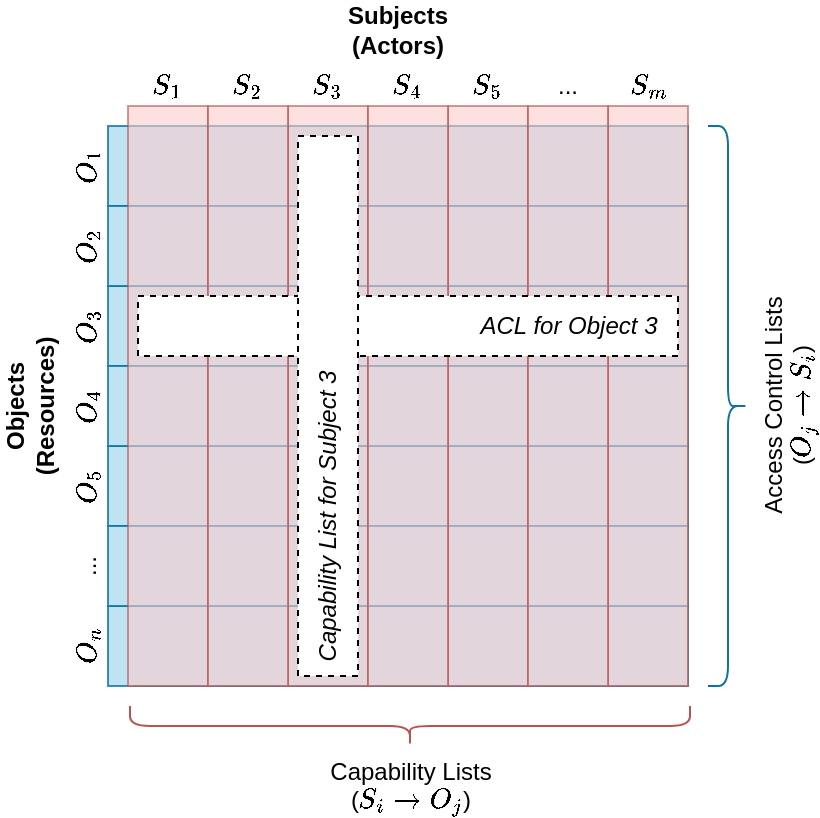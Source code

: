 <mxfile version="14.6.13" type="device"><diagram id="IVYg-pU1fb3xUFt-pxv_" name="Page-1"><mxGraphModel dx="1109" dy="627" grid="1" gridSize="10" guides="1" tooltips="1" connect="1" arrows="1" fold="1" page="1" pageScale="1" pageWidth="850" pageHeight="1100" math="1" shadow="0"><root><mxCell id="0"/><mxCell id="1" parent="0"/><mxCell id="oPhlIxazxz-zD-4Iwegb-7" value="" style="rounded=0;whiteSpace=wrap;html=1;rotation=90;fillColor=#b1ddf0;strokeColor=#10739e;allowArrows=0;opacity=80;" vertex="1" parent="1"><mxGeometry x="345" y="-30" width="40" height="290" as="geometry"/></mxCell><mxCell id="oPhlIxazxz-zD-4Iwegb-8" value="" style="rounded=0;whiteSpace=wrap;html=1;rotation=90;fillColor=#b1ddf0;strokeColor=#10739e;allowArrows=0;opacity=80;" vertex="1" parent="1"><mxGeometry x="345" y="50" width="40" height="290" as="geometry"/></mxCell><mxCell id="oPhlIxazxz-zD-4Iwegb-9" value="" style="rounded=0;whiteSpace=wrap;html=1;rotation=90;fillColor=#b1ddf0;strokeColor=#10739e;allowArrows=0;opacity=80;" vertex="1" parent="1"><mxGeometry x="345" y="10" width="40" height="290" as="geometry"/></mxCell><mxCell id="oPhlIxazxz-zD-4Iwegb-10" value="" style="rounded=0;whiteSpace=wrap;html=1;rotation=90;fillColor=#b1ddf0;strokeColor=#10739e;allowArrows=0;opacity=80;" vertex="1" parent="1"><mxGeometry x="345" y="130" width="40" height="290" as="geometry"/></mxCell><mxCell id="oPhlIxazxz-zD-4Iwegb-11" value="" style="rounded=0;whiteSpace=wrap;html=1;rotation=90;fillColor=#b1ddf0;strokeColor=#10739e;allowArrows=0;opacity=80;" vertex="1" parent="1"><mxGeometry x="345" y="210" width="40" height="290" as="geometry"/></mxCell><mxCell id="oPhlIxazxz-zD-4Iwegb-12" value="" style="rounded=0;whiteSpace=wrap;html=1;rotation=90;fillColor=#b1ddf0;strokeColor=#10739e;allowArrows=0;opacity=80;" vertex="1" parent="1"><mxGeometry x="345" y="170" width="40" height="290" as="geometry"/></mxCell><mxCell id="oPhlIxazxz-zD-4Iwegb-30" value="" style="rounded=0;whiteSpace=wrap;html=1;rotation=90;fillColor=#b1ddf0;strokeColor=#10739e;allowArrows=0;opacity=80;" vertex="1" parent="1"><mxGeometry x="345" y="90" width="40" height="290" as="geometry"/></mxCell><mxCell id="oPhlIxazxz-zD-4Iwegb-1" value="" style="rounded=0;whiteSpace=wrap;html=1;fillColor=#f8cecc;strokeColor=#b85450;opacity=60;allowArrows=0;" vertex="1" parent="1"><mxGeometry x="230" y="85" width="40" height="290" as="geometry"/></mxCell><mxCell id="oPhlIxazxz-zD-4Iwegb-2" value="" style="rounded=0;whiteSpace=wrap;html=1;fillColor=#f8cecc;strokeColor=#b85450;opacity=60;allowArrows=0;" vertex="1" parent="1"><mxGeometry x="310" y="85" width="40" height="290" as="geometry"/></mxCell><mxCell id="oPhlIxazxz-zD-4Iwegb-3" value="" style="rounded=0;whiteSpace=wrap;html=1;fillColor=#f8cecc;strokeColor=#b85450;opacity=60;allowArrows=0;" vertex="1" parent="1"><mxGeometry x="270" y="85" width="40" height="290" as="geometry"/></mxCell><mxCell id="oPhlIxazxz-zD-4Iwegb-4" value="" style="rounded=0;whiteSpace=wrap;html=1;fillColor=#f8cecc;strokeColor=#b85450;opacity=60;allowArrows=0;" vertex="1" parent="1"><mxGeometry x="390" y="85" width="40" height="290" as="geometry"/></mxCell><mxCell id="oPhlIxazxz-zD-4Iwegb-5" value="" style="rounded=0;whiteSpace=wrap;html=1;fillColor=#f8cecc;strokeColor=#b85450;opacity=60;allowArrows=0;" vertex="1" parent="1"><mxGeometry x="470" y="85" width="40" height="290" as="geometry"/></mxCell><mxCell id="oPhlIxazxz-zD-4Iwegb-6" value="" style="rounded=0;whiteSpace=wrap;html=1;fillColor=#f8cecc;strokeColor=#b85450;opacity=60;allowArrows=0;" vertex="1" parent="1"><mxGeometry x="430" y="85" width="40" height="290" as="geometry"/></mxCell><mxCell id="oPhlIxazxz-zD-4Iwegb-29" value="" style="rounded=0;whiteSpace=wrap;html=1;fillColor=#f8cecc;strokeColor=#b85450;opacity=60;allowArrows=0;" vertex="1" parent="1"><mxGeometry x="350" y="85" width="40" height="290" as="geometry"/></mxCell><mxCell id="oPhlIxazxz-zD-4Iwegb-31" value="\(S_1\)" style="text;html=1;strokeColor=none;fillColor=none;align=center;verticalAlign=middle;whiteSpace=wrap;rounded=0;opacity=50;allowArrows=0;" vertex="1" parent="1"><mxGeometry x="230" y="65" width="40" height="20" as="geometry"/></mxCell><mxCell id="oPhlIxazxz-zD-4Iwegb-32" value="\(S_2\)" style="text;html=1;strokeColor=none;fillColor=none;align=center;verticalAlign=middle;whiteSpace=wrap;rounded=0;opacity=50;allowArrows=0;" vertex="1" parent="1"><mxGeometry x="270" y="65" width="40" height="20" as="geometry"/></mxCell><mxCell id="oPhlIxazxz-zD-4Iwegb-33" value="\(S_3\)" style="text;html=1;strokeColor=none;fillColor=none;align=center;verticalAlign=middle;whiteSpace=wrap;rounded=0;opacity=50;allowArrows=0;" vertex="1" parent="1"><mxGeometry x="310" y="65" width="40" height="20" as="geometry"/></mxCell><mxCell id="oPhlIxazxz-zD-4Iwegb-34" value="\(S_4\)" style="text;html=1;strokeColor=none;fillColor=none;align=center;verticalAlign=middle;whiteSpace=wrap;rounded=0;opacity=50;allowArrows=0;" vertex="1" parent="1"><mxGeometry x="350" y="65" width="40" height="20" as="geometry"/></mxCell><mxCell id="oPhlIxazxz-zD-4Iwegb-35" value="\(S_5\)" style="text;html=1;strokeColor=none;fillColor=none;align=center;verticalAlign=middle;whiteSpace=wrap;rounded=0;opacity=50;allowArrows=0;" vertex="1" parent="1"><mxGeometry x="390" y="65" width="40" height="20" as="geometry"/></mxCell><mxCell id="oPhlIxazxz-zD-4Iwegb-36" value="\(S_m\)" style="text;html=1;strokeColor=none;fillColor=none;align=center;verticalAlign=middle;whiteSpace=wrap;rounded=0;opacity=50;allowArrows=0;" vertex="1" parent="1"><mxGeometry x="470" y="65" width="40" height="20" as="geometry"/></mxCell><mxCell id="oPhlIxazxz-zD-4Iwegb-37" value="..." style="text;html=1;strokeColor=none;fillColor=none;align=center;verticalAlign=middle;whiteSpace=wrap;rounded=0;opacity=50;allowArrows=0;" vertex="1" parent="1"><mxGeometry x="430" y="65" width="40" height="20" as="geometry"/></mxCell><mxCell id="oPhlIxazxz-zD-4Iwegb-38" value="\(O_1\)" style="text;html=1;strokeColor=none;fillColor=none;align=center;verticalAlign=middle;whiteSpace=wrap;rounded=0;opacity=50;rotation=-90;allowArrows=0;" vertex="1" parent="1"><mxGeometry x="190" y="105" width="40" height="20" as="geometry"/></mxCell><mxCell id="oPhlIxazxz-zD-4Iwegb-39" value="\(O_2\)" style="text;html=1;strokeColor=none;fillColor=none;align=center;verticalAlign=middle;whiteSpace=wrap;rounded=0;opacity=50;rotation=-90;allowArrows=0;" vertex="1" parent="1"><mxGeometry x="190" y="145" width="40" height="20" as="geometry"/></mxCell><mxCell id="oPhlIxazxz-zD-4Iwegb-40" value="\(O_3\)" style="text;html=1;strokeColor=none;fillColor=none;align=center;verticalAlign=middle;whiteSpace=wrap;rounded=0;opacity=50;rotation=-90;allowArrows=0;" vertex="1" parent="1"><mxGeometry x="190" y="185" width="40" height="20" as="geometry"/></mxCell><mxCell id="oPhlIxazxz-zD-4Iwegb-41" value="\(O_4\)" style="text;html=1;strokeColor=none;fillColor=none;align=center;verticalAlign=middle;whiteSpace=wrap;rounded=0;opacity=50;rotation=-90;allowArrows=0;" vertex="1" parent="1"><mxGeometry x="190" y="225" width="40" height="20" as="geometry"/></mxCell><mxCell id="oPhlIxazxz-zD-4Iwegb-42" value="\(O_5\)" style="text;html=1;strokeColor=none;fillColor=none;align=center;verticalAlign=middle;whiteSpace=wrap;rounded=0;opacity=50;rotation=-90;allowArrows=0;" vertex="1" parent="1"><mxGeometry x="190" y="265" width="40" height="20" as="geometry"/></mxCell><mxCell id="oPhlIxazxz-zD-4Iwegb-43" value="\(O_n\)" style="text;html=1;strokeColor=none;fillColor=none;align=center;verticalAlign=middle;whiteSpace=wrap;rounded=0;opacity=50;rotation=-90;allowArrows=0;" vertex="1" parent="1"><mxGeometry x="190" y="345" width="40" height="20" as="geometry"/></mxCell><mxCell id="oPhlIxazxz-zD-4Iwegb-44" value="..." style="text;html=1;strokeColor=none;fillColor=none;align=center;verticalAlign=middle;whiteSpace=wrap;rounded=0;opacity=50;rotation=-90;allowArrows=0;" vertex="1" parent="1"><mxGeometry x="190" y="305" width="40" height="20" as="geometry"/></mxCell><mxCell id="oPhlIxazxz-zD-4Iwegb-88" value="" style="shape=curlyBracket;whiteSpace=wrap;html=1;rounded=1;fillColor=#f8cecc;strokeColor=#b85450;rotation=-90;allowArrows=0;" vertex="1" parent="1"><mxGeometry x="361" y="255" width="20" height="280" as="geometry"/></mxCell><mxCell id="oPhlIxazxz-zD-4Iwegb-89" value="Capability Lists&lt;br&gt;(\(S_i \rightarrow O_j\))" style="text;html=1;align=center;verticalAlign=middle;resizable=0;points=[];autosize=1;strokeColor=none;allowArrows=0;" vertex="1" parent="1"><mxGeometry x="301" y="410" width="140" height="30" as="geometry"/></mxCell><mxCell id="oPhlIxazxz-zD-4Iwegb-90" value="" style="shape=curlyBracket;whiteSpace=wrap;html=1;rounded=1;fillColor=#b1ddf0;strokeColor=#10739e;rotation=-180;allowArrows=0;" vertex="1" parent="1"><mxGeometry x="520" y="95" width="20" height="280" as="geometry"/></mxCell><mxCell id="oPhlIxazxz-zD-4Iwegb-91" value="Access Control Lists&lt;br&gt;(\(O_j \rightarrow S_i\))" style="text;html=1;align=center;verticalAlign=middle;resizable=0;points=[];autosize=1;strokeColor=none;rotation=-90;allowArrows=0;" vertex="1" parent="1"><mxGeometry x="490" y="220" width="140" height="30" as="geometry"/></mxCell><mxCell id="oPhlIxazxz-zD-4Iwegb-98" value="" style="rounded=0;whiteSpace=wrap;html=1;dashed=1;" vertex="1" parent="1"><mxGeometry x="235" y="180" width="270" height="30" as="geometry"/></mxCell><mxCell id="oPhlIxazxz-zD-4Iwegb-99" value="" style="rounded=0;whiteSpace=wrap;html=1;dashed=1;rotation=-90;" vertex="1" parent="1"><mxGeometry x="195" y="220" width="270" height="30" as="geometry"/></mxCell><mxCell id="oPhlIxazxz-zD-4Iwegb-102" value="ACL for Object 3" style="text;html=1;strokeColor=none;fillColor=none;align=center;verticalAlign=middle;whiteSpace=wrap;rounded=0;dashed=1;fontStyle=2" vertex="1" parent="1"><mxGeometry x="400.5" y="185" width="99" height="20" as="geometry"/></mxCell><mxCell id="oPhlIxazxz-zD-4Iwegb-103" value="Capability List for Subject 3" style="text;html=1;strokeColor=none;fillColor=none;align=center;verticalAlign=middle;whiteSpace=wrap;rounded=0;dashed=1;rotation=-90;fontStyle=2" vertex="1" parent="1"><mxGeometry x="255.25" y="280" width="149.5" height="20" as="geometry"/></mxCell><mxCell id="oPhlIxazxz-zD-4Iwegb-104" value="&lt;b&gt;Subjects (Actors)&lt;/b&gt;" style="text;html=1;strokeColor=none;fillColor=none;align=center;verticalAlign=middle;whiteSpace=wrap;rounded=0;dashed=1;" vertex="1" parent="1"><mxGeometry x="345" y="37" width="40" height="20" as="geometry"/></mxCell><mxCell id="oPhlIxazxz-zD-4Iwegb-105" value="&lt;b&gt;Objects (Resources)&lt;/b&gt;" style="text;html=1;strokeColor=none;fillColor=none;align=center;verticalAlign=middle;whiteSpace=wrap;rounded=0;dashed=1;rotation=-90;" vertex="1" parent="1"><mxGeometry x="161" y="225" width="40" height="20" as="geometry"/></mxCell></root></mxGraphModel></diagram></mxfile>